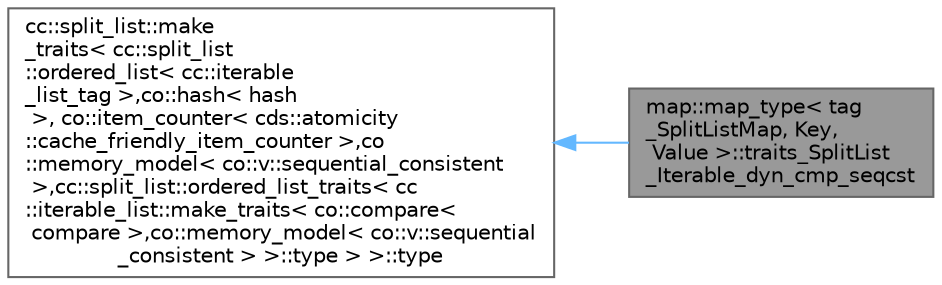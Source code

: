 digraph "map::map_type&lt; tag_SplitListMap, Key, Value &gt;::traits_SplitList_Iterable_dyn_cmp_seqcst"
{
 // LATEX_PDF_SIZE
  bgcolor="transparent";
  edge [fontname=Helvetica,fontsize=10,labelfontname=Helvetica,labelfontsize=10];
  node [fontname=Helvetica,fontsize=10,shape=box,height=0.2,width=0.4];
  rankdir="LR";
  Node1 [id="Node000001",label="map::map_type\< tag\l_SplitListMap, Key,\l Value \>::traits_SplitList\l_Iterable_dyn_cmp_seqcst",height=0.2,width=0.4,color="gray40", fillcolor="grey60", style="filled", fontcolor="black",tooltip=" "];
  Node2 -> Node1 [id="edge1_Node000001_Node000002",dir="back",color="steelblue1",style="solid",tooltip=" "];
  Node2 [id="Node000002",label="cc::split_list::make\l_traits\< cc::split_list\l::ordered_list\< cc::iterable\l_list_tag \>,co::hash\< hash\l \>, co::item_counter\< cds::atomicity\l::cache_friendly_item_counter \>,co\l::memory_model\< co::v::sequential_consistent\l \>,cc::split_list::ordered_list_traits\< cc\l::iterable_list::make_traits\< co::compare\<\l compare \>,co::memory_model\< co::v::sequential\l_consistent \> \>::type \> \>::type",height=0.2,width=0.4,color="gray40", fillcolor="white", style="filled",tooltip=" "];
}
